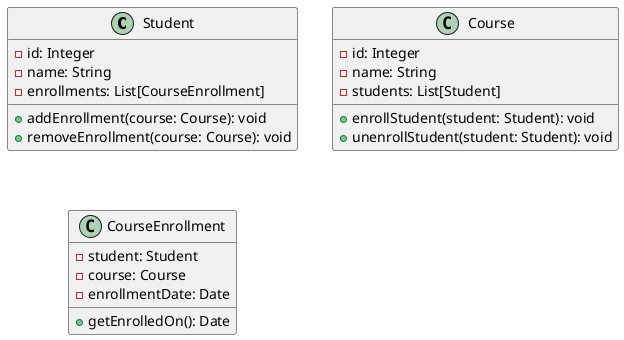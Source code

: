 @startuml
   class Student {
       - id: Integer
       - name: String
       - enrollments: List[CourseEnrollment]

       + addEnrollment(course: Course): void
       + removeEnrollment(course: Course): void
   }

   class Course {
       - id: Integer
       - name: String
       - students: List[Student]

       + enrollStudent(student: Student): void
       + unenrollStudent(student: Student): void
   }

   class CourseEnrollment {
       - student: Student
       - course: Course
       - enrollmentDate: Date

       + getEnrolledOn(): Date
   }
   @enduml